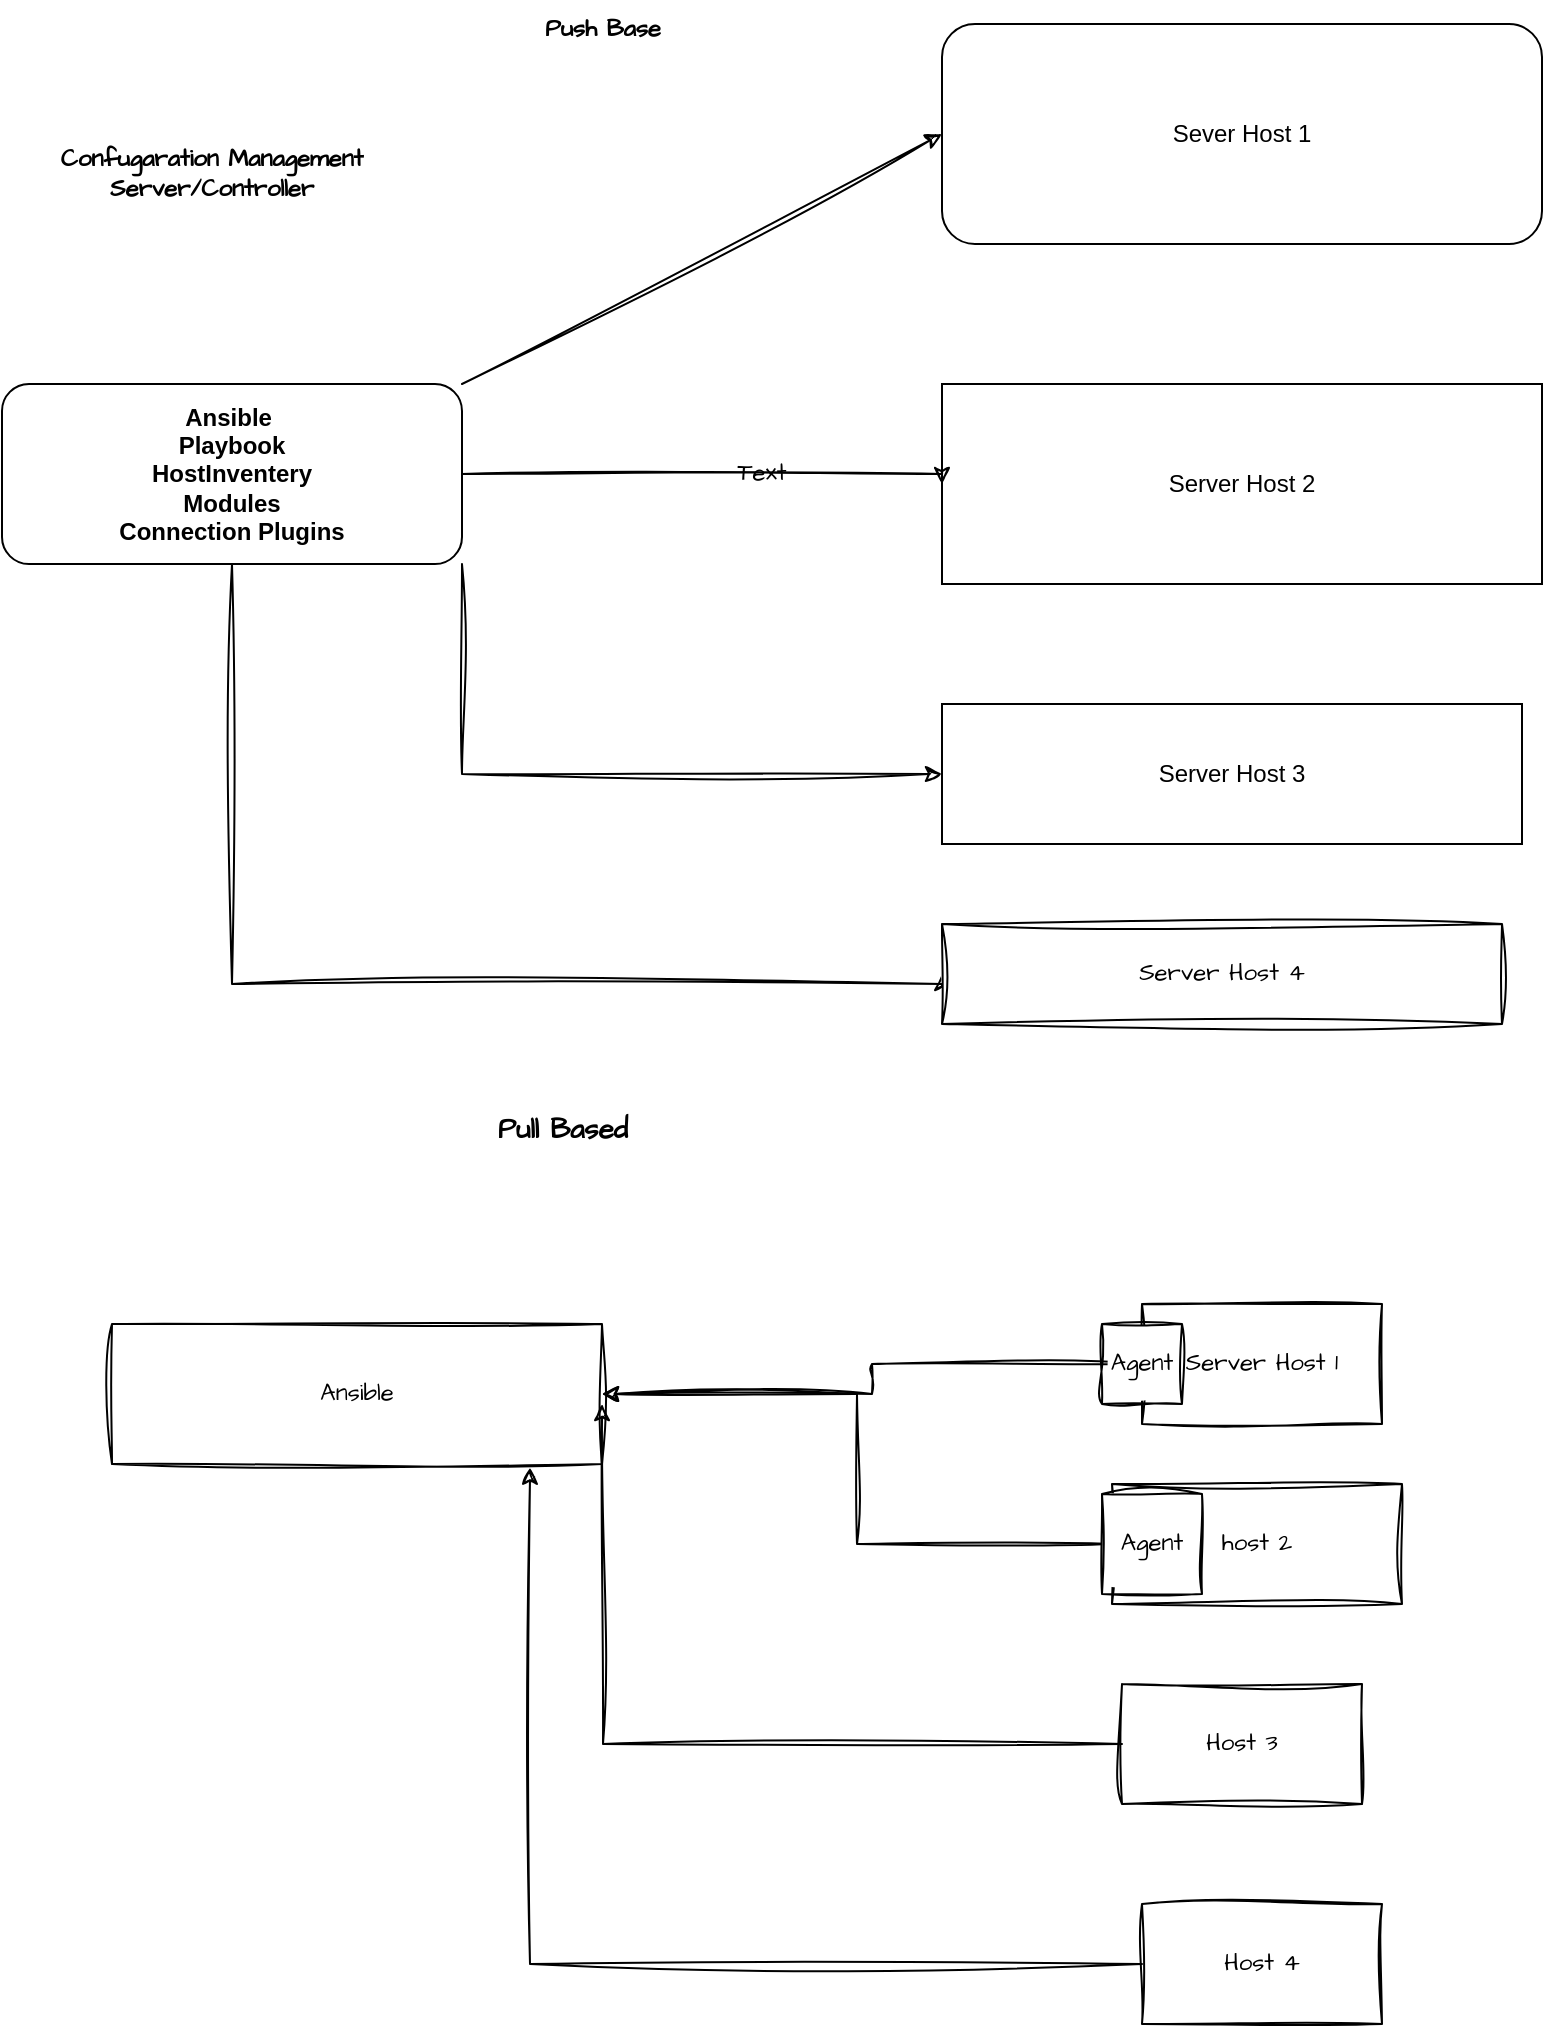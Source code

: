 <mxfile version="24.6.2" type="github">
  <diagram name="Page-1" id="f1oROz8s5oEpYWBpivD9">
    <mxGraphModel dx="1050" dy="591" grid="1" gridSize="10" guides="1" tooltips="1" connect="1" arrows="1" fold="1" page="1" pageScale="1" pageWidth="850" pageHeight="1100" math="0" shadow="0">
      <root>
        <mxCell id="0" />
        <mxCell id="1" parent="0" />
        <mxCell id="zYnCRZ-XnmOf9jIippqF-1" value="Sever Host 1" style="rounded=1;whiteSpace=wrap;html=1;" parent="1" vertex="1">
          <mxGeometry x="500" y="20" width="300" height="110" as="geometry" />
        </mxCell>
        <mxCell id="zYnCRZ-XnmOf9jIippqF-2" value="Server Host 2" style="rounded=0;whiteSpace=wrap;html=1;" parent="1" vertex="1">
          <mxGeometry x="500" y="200" width="300" height="100" as="geometry" />
        </mxCell>
        <mxCell id="zYnCRZ-XnmOf9jIippqF-3" value="Server Host 3" style="rounded=0;whiteSpace=wrap;html=1;" parent="1" vertex="1">
          <mxGeometry x="500" y="360" width="290" height="70" as="geometry" />
        </mxCell>
        <mxCell id="1QdSaY17BUYbkPfdZnJ3-3" style="edgeStyle=orthogonalEdgeStyle;rounded=0;sketch=1;hachureGap=4;jiggle=2;curveFitting=1;orthogonalLoop=1;jettySize=auto;html=1;entryX=0;entryY=0.5;entryDx=0;entryDy=0;fontFamily=Architects Daughter;fontSource=https%3A%2F%2Ffonts.googleapis.com%2Fcss%3Ffamily%3DArchitects%2BDaughter;" edge="1" parent="1" source="zYnCRZ-XnmOf9jIippqF-4" target="zYnCRZ-XnmOf9jIippqF-2">
          <mxGeometry relative="1" as="geometry">
            <Array as="points">
              <mxPoint x="500" y="245" />
            </Array>
          </mxGeometry>
        </mxCell>
        <mxCell id="1QdSaY17BUYbkPfdZnJ3-4" style="edgeStyle=orthogonalEdgeStyle;rounded=0;sketch=1;hachureGap=4;jiggle=2;curveFitting=1;orthogonalLoop=1;jettySize=auto;html=1;exitX=1;exitY=1;exitDx=0;exitDy=0;entryX=0;entryY=0.5;entryDx=0;entryDy=0;fontFamily=Architects Daughter;fontSource=https%3A%2F%2Ffonts.googleapis.com%2Fcss%3Ffamily%3DArchitects%2BDaughter;" edge="1" parent="1" source="zYnCRZ-XnmOf9jIippqF-4" target="zYnCRZ-XnmOf9jIippqF-3">
          <mxGeometry relative="1" as="geometry" />
        </mxCell>
        <mxCell id="1QdSaY17BUYbkPfdZnJ3-6" style="edgeStyle=orthogonalEdgeStyle;rounded=0;sketch=1;hachureGap=4;jiggle=2;curveFitting=1;orthogonalLoop=1;jettySize=auto;html=1;fontFamily=Architects Daughter;fontSource=https%3A%2F%2Ffonts.googleapis.com%2Fcss%3Ffamily%3DArchitects%2BDaughter;entryX=0;entryY=0.5;entryDx=0;entryDy=0;" edge="1" parent="1" source="zYnCRZ-XnmOf9jIippqF-4" target="1QdSaY17BUYbkPfdZnJ3-5">
          <mxGeometry relative="1" as="geometry">
            <mxPoint x="200" y="710" as="targetPoint" />
            <Array as="points">
              <mxPoint x="145" y="500" />
              <mxPoint x="500" y="500" />
            </Array>
          </mxGeometry>
        </mxCell>
        <mxCell id="zYnCRZ-XnmOf9jIippqF-4" value="Ansible&amp;nbsp;&lt;div&gt;Playbook&lt;/div&gt;&lt;div&gt;HostInventery&lt;/div&gt;&lt;div&gt;Modules&lt;/div&gt;&lt;div&gt;Connection Plugins&lt;/div&gt;" style="rounded=1;whiteSpace=wrap;html=1;fontStyle=1" parent="1" vertex="1">
          <mxGeometry x="30" y="200" width="230" height="90" as="geometry" />
        </mxCell>
        <mxCell id="1QdSaY17BUYbkPfdZnJ3-1" value="Confugaration Management Server/Controller" style="text;strokeColor=none;align=center;fillColor=none;html=1;verticalAlign=middle;whiteSpace=wrap;rounded=0;fontFamily=Architects Daughter;fontSource=https%3A%2F%2Ffonts.googleapis.com%2Fcss%3Ffamily%3DArchitects%2BDaughter;fontStyle=1;labelBackgroundColor=none;" vertex="1" parent="1">
          <mxGeometry x="30" y="60" width="210" height="70" as="geometry" />
        </mxCell>
        <mxCell id="1QdSaY17BUYbkPfdZnJ3-2" value="" style="endArrow=classic;html=1;rounded=0;sketch=1;hachureGap=4;jiggle=2;curveFitting=1;fontFamily=Architects Daughter;fontSource=https%3A%2F%2Ffonts.googleapis.com%2Fcss%3Ffamily%3DArchitects%2BDaughter;exitX=1;exitY=0;exitDx=0;exitDy=0;entryX=0;entryY=0.5;entryDx=0;entryDy=0;" edge="1" parent="1" source="zYnCRZ-XnmOf9jIippqF-4" target="zYnCRZ-XnmOf9jIippqF-1">
          <mxGeometry width="50" height="50" relative="1" as="geometry">
            <mxPoint x="400" y="210" as="sourcePoint" />
            <mxPoint x="450" y="160" as="targetPoint" />
            <Array as="points" />
          </mxGeometry>
        </mxCell>
        <mxCell id="1QdSaY17BUYbkPfdZnJ3-5" value="Server Host 4" style="rounded=0;whiteSpace=wrap;html=1;sketch=1;hachureGap=4;jiggle=2;curveFitting=1;fontFamily=Architects Daughter;fontSource=https%3A%2F%2Ffonts.googleapis.com%2Fcss%3Ffamily%3DArchitects%2BDaughter;" vertex="1" parent="1">
          <mxGeometry x="500" y="470" width="280" height="50" as="geometry" />
        </mxCell>
        <mxCell id="1QdSaY17BUYbkPfdZnJ3-8" value="Text" style="text;strokeColor=none;align=center;fillColor=none;html=1;verticalAlign=middle;whiteSpace=wrap;rounded=0;fontFamily=Architects Daughter;fontSource=https%3A%2F%2Ffonts.googleapis.com%2Fcss%3Ffamily%3DArchitects%2BDaughter;" vertex="1" parent="1">
          <mxGeometry x="380" y="230" width="60" height="30" as="geometry" />
        </mxCell>
        <mxCell id="1QdSaY17BUYbkPfdZnJ3-9" value="Push Base" style="text;html=1;align=center;verticalAlign=middle;resizable=0;points=[];autosize=1;strokeColor=none;fillColor=none;fontFamily=Architects Daughter;fontSource=https%3A%2F%2Ffonts.googleapis.com%2Fcss%3Ffamily%3DArchitects%2BDaughter;fontStyle=1" vertex="1" parent="1">
          <mxGeometry x="290" y="8" width="80" height="30" as="geometry" />
        </mxCell>
        <mxCell id="1QdSaY17BUYbkPfdZnJ3-10" value="Pull Based" style="text;html=1;align=center;verticalAlign=middle;resizable=0;points=[];autosize=1;strokeColor=none;fillColor=none;fontFamily=Architects Daughter;fontSource=https%3A%2F%2Ffonts.googleapis.com%2Fcss%3Ffamily%3DArchitects%2BDaughter;fontStyle=1;fontSize=14;" vertex="1" parent="1">
          <mxGeometry x="265" y="558" width="90" height="30" as="geometry" />
        </mxCell>
        <mxCell id="1QdSaY17BUYbkPfdZnJ3-11" value="Ansible" style="rounded=0;whiteSpace=wrap;html=1;sketch=1;hachureGap=4;jiggle=2;curveFitting=1;fontFamily=Architects Daughter;fontSource=https%3A%2F%2Ffonts.googleapis.com%2Fcss%3Ffamily%3DArchitects%2BDaughter;" vertex="1" parent="1">
          <mxGeometry x="85" y="670" width="245" height="70" as="geometry" />
        </mxCell>
        <mxCell id="1QdSaY17BUYbkPfdZnJ3-16" style="edgeStyle=orthogonalEdgeStyle;rounded=0;sketch=1;hachureGap=4;jiggle=2;curveFitting=1;orthogonalLoop=1;jettySize=auto;html=1;entryX=1;entryY=0.5;entryDx=0;entryDy=0;fontFamily=Architects Daughter;fontSource=https%3A%2F%2Ffonts.googleapis.com%2Fcss%3Ffamily%3DArchitects%2BDaughter;" edge="1" parent="1" source="1QdSaY17BUYbkPfdZnJ3-12" target="1QdSaY17BUYbkPfdZnJ3-11">
          <mxGeometry relative="1" as="geometry" />
        </mxCell>
        <mxCell id="1QdSaY17BUYbkPfdZnJ3-12" value="Server Host 1" style="rounded=0;whiteSpace=wrap;html=1;sketch=1;hachureGap=4;jiggle=2;curveFitting=1;fontFamily=Architects Daughter;fontSource=https%3A%2F%2Ffonts.googleapis.com%2Fcss%3Ffamily%3DArchitects%2BDaughter;" vertex="1" parent="1">
          <mxGeometry x="600" y="660" width="120" height="60" as="geometry" />
        </mxCell>
        <mxCell id="1QdSaY17BUYbkPfdZnJ3-17" style="edgeStyle=orthogonalEdgeStyle;rounded=0;sketch=1;hachureGap=4;jiggle=2;curveFitting=1;orthogonalLoop=1;jettySize=auto;html=1;exitX=0;exitY=0.5;exitDx=0;exitDy=0;entryX=1;entryY=0.5;entryDx=0;entryDy=0;fontFamily=Architects Daughter;fontSource=https%3A%2F%2Ffonts.googleapis.com%2Fcss%3Ffamily%3DArchitects%2BDaughter;" edge="1" parent="1" source="1QdSaY17BUYbkPfdZnJ3-13" target="1QdSaY17BUYbkPfdZnJ3-11">
          <mxGeometry relative="1" as="geometry" />
        </mxCell>
        <mxCell id="1QdSaY17BUYbkPfdZnJ3-13" value="host 2" style="rounded=0;whiteSpace=wrap;html=1;sketch=1;hachureGap=4;jiggle=2;curveFitting=1;fontFamily=Architects Daughter;fontSource=https%3A%2F%2Ffonts.googleapis.com%2Fcss%3Ffamily%3DArchitects%2BDaughter;" vertex="1" parent="1">
          <mxGeometry x="585" y="750" width="145" height="60" as="geometry" />
        </mxCell>
        <mxCell id="1QdSaY17BUYbkPfdZnJ3-18" style="edgeStyle=orthogonalEdgeStyle;rounded=0;sketch=1;hachureGap=4;jiggle=2;curveFitting=1;orthogonalLoop=1;jettySize=auto;html=1;fontFamily=Architects Daughter;fontSource=https%3A%2F%2Ffonts.googleapis.com%2Fcss%3Ffamily%3DArchitects%2BDaughter;" edge="1" parent="1" source="1QdSaY17BUYbkPfdZnJ3-14">
          <mxGeometry relative="1" as="geometry">
            <mxPoint x="330" y="710" as="targetPoint" />
          </mxGeometry>
        </mxCell>
        <mxCell id="1QdSaY17BUYbkPfdZnJ3-14" value="Host 3" style="rounded=0;whiteSpace=wrap;html=1;sketch=1;hachureGap=4;jiggle=2;curveFitting=1;fontFamily=Architects Daughter;fontSource=https%3A%2F%2Ffonts.googleapis.com%2Fcss%3Ffamily%3DArchitects%2BDaughter;" vertex="1" parent="1">
          <mxGeometry x="590" y="850" width="120" height="60" as="geometry" />
        </mxCell>
        <mxCell id="1QdSaY17BUYbkPfdZnJ3-15" value="Host 4" style="rounded=0;whiteSpace=wrap;html=1;sketch=1;hachureGap=4;jiggle=2;curveFitting=1;fontFamily=Architects Daughter;fontSource=https%3A%2F%2Ffonts.googleapis.com%2Fcss%3Ffamily%3DArchitects%2BDaughter;" vertex="1" parent="1">
          <mxGeometry x="600" y="960" width="120" height="60" as="geometry" />
        </mxCell>
        <mxCell id="1QdSaY17BUYbkPfdZnJ3-19" style="edgeStyle=orthogonalEdgeStyle;rounded=0;sketch=1;hachureGap=4;jiggle=2;curveFitting=1;orthogonalLoop=1;jettySize=auto;html=1;entryX=0.853;entryY=1.026;entryDx=0;entryDy=0;entryPerimeter=0;fontFamily=Architects Daughter;fontSource=https%3A%2F%2Ffonts.googleapis.com%2Fcss%3Ffamily%3DArchitects%2BDaughter;" edge="1" parent="1" source="1QdSaY17BUYbkPfdZnJ3-15" target="1QdSaY17BUYbkPfdZnJ3-11">
          <mxGeometry relative="1" as="geometry" />
        </mxCell>
        <mxCell id="1QdSaY17BUYbkPfdZnJ3-20" value="Agent" style="whiteSpace=wrap;html=1;aspect=fixed;sketch=1;hachureGap=4;jiggle=2;curveFitting=1;fontFamily=Architects Daughter;fontSource=https%3A%2F%2Ffonts.googleapis.com%2Fcss%3Ffamily%3DArchitects%2BDaughter;" vertex="1" parent="1">
          <mxGeometry x="580" y="670" width="40" height="40" as="geometry" />
        </mxCell>
        <mxCell id="1QdSaY17BUYbkPfdZnJ3-21" value="Agent" style="whiteSpace=wrap;html=1;aspect=fixed;sketch=1;hachureGap=4;jiggle=2;curveFitting=1;fontFamily=Architects Daughter;fontSource=https%3A%2F%2Ffonts.googleapis.com%2Fcss%3Ffamily%3DArchitects%2BDaughter;" vertex="1" parent="1">
          <mxGeometry x="580" y="755" width="50" height="50" as="geometry" />
        </mxCell>
      </root>
    </mxGraphModel>
  </diagram>
</mxfile>
